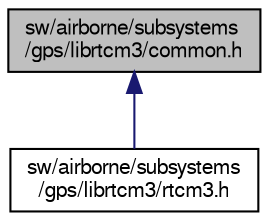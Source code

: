 digraph "sw/airborne/subsystems/gps/librtcm3/common.h"
{
  edge [fontname="FreeSans",fontsize="10",labelfontname="FreeSans",labelfontsize="10"];
  node [fontname="FreeSans",fontsize="10",shape=record];
  Node1 [label="sw/airborne/subsystems\l/gps/librtcm3/common.h",height=0.2,width=0.4,color="black", fillcolor="grey75", style="filled", fontcolor="black"];
  Node1 -> Node2 [dir="back",color="midnightblue",fontsize="10",style="solid",fontname="FreeSans"];
  Node2 [label="sw/airborne/subsystems\l/gps/librtcm3/rtcm3.h",height=0.2,width=0.4,color="black", fillcolor="white", style="filled",URL="$rtcm3_8h.html"];
}
